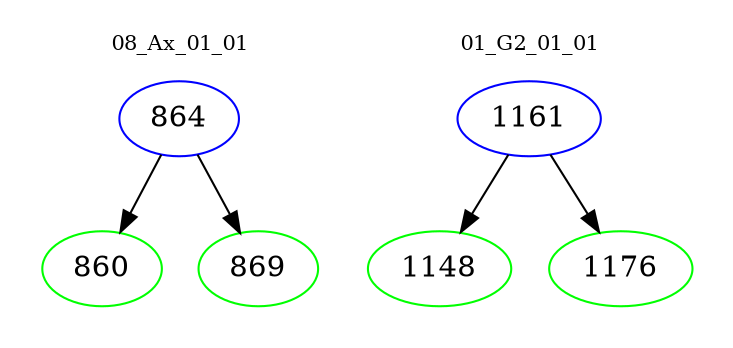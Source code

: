 digraph{
subgraph cluster_0 {
color = white
label = "08_Ax_01_01";
fontsize=10;
T0_864 [label="864", color="blue"]
T0_864 -> T0_860 [color="black"]
T0_860 [label="860", color="green"]
T0_864 -> T0_869 [color="black"]
T0_869 [label="869", color="green"]
}
subgraph cluster_1 {
color = white
label = "01_G2_01_01";
fontsize=10;
T1_1161 [label="1161", color="blue"]
T1_1161 -> T1_1148 [color="black"]
T1_1148 [label="1148", color="green"]
T1_1161 -> T1_1176 [color="black"]
T1_1176 [label="1176", color="green"]
}
}
